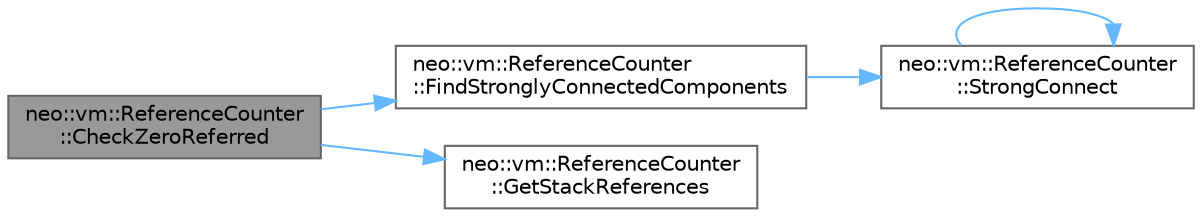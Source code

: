 digraph "neo::vm::ReferenceCounter::CheckZeroReferred"
{
 // LATEX_PDF_SIZE
  bgcolor="transparent";
  edge [fontname=Helvetica,fontsize=10,labelfontname=Helvetica,labelfontsize=10];
  node [fontname=Helvetica,fontsize=10,shape=box,height=0.2,width=0.4];
  rankdir="LR";
  Node1 [id="Node000001",label="neo::vm::ReferenceCounter\l::CheckZeroReferred",height=0.2,width=0.4,color="gray40", fillcolor="grey60", style="filled", fontcolor="black",tooltip="Checks and processes items that have zero references."];
  Node1 -> Node2 [id="edge1_Node000001_Node000002",color="steelblue1",style="solid",tooltip=" "];
  Node2 [id="Node000002",label="neo::vm::ReferenceCounter\l::FindStronglyConnectedComponents",height=0.2,width=0.4,color="grey40", fillcolor="white", style="filled",URL="$classneo_1_1vm_1_1_reference_counter.html#a36bf54264e6b3a967b9fa38815f23855",tooltip="Finds strongly connected components using Tarjan's algorithm."];
  Node2 -> Node3 [id="edge2_Node000002_Node000003",color="steelblue1",style="solid",tooltip=" "];
  Node3 [id="Node000003",label="neo::vm::ReferenceCounter\l::StrongConnect",height=0.2,width=0.4,color="grey40", fillcolor="white", style="filled",URL="$classneo_1_1vm_1_1_reference_counter.html#a8ba0eeb2a1a3673f08aace6154939f3e",tooltip="Helper method for Tarjan's algorithm to find strongly connected components."];
  Node3 -> Node3 [id="edge3_Node000003_Node000003",color="steelblue1",style="solid",tooltip=" "];
  Node1 -> Node4 [id="edge4_Node000001_Node000004",color="steelblue1",style="solid",tooltip=" "];
  Node4 [id="Node000004",label="neo::vm::ReferenceCounter\l::GetStackReferences",height=0.2,width=0.4,color="grey40", fillcolor="white", style="filled",URL="$classneo_1_1vm_1_1_reference_counter.html#abd9af47acf5a0573a92eae694e42f928",tooltip="Gets the number of stack references to an item."];
}
